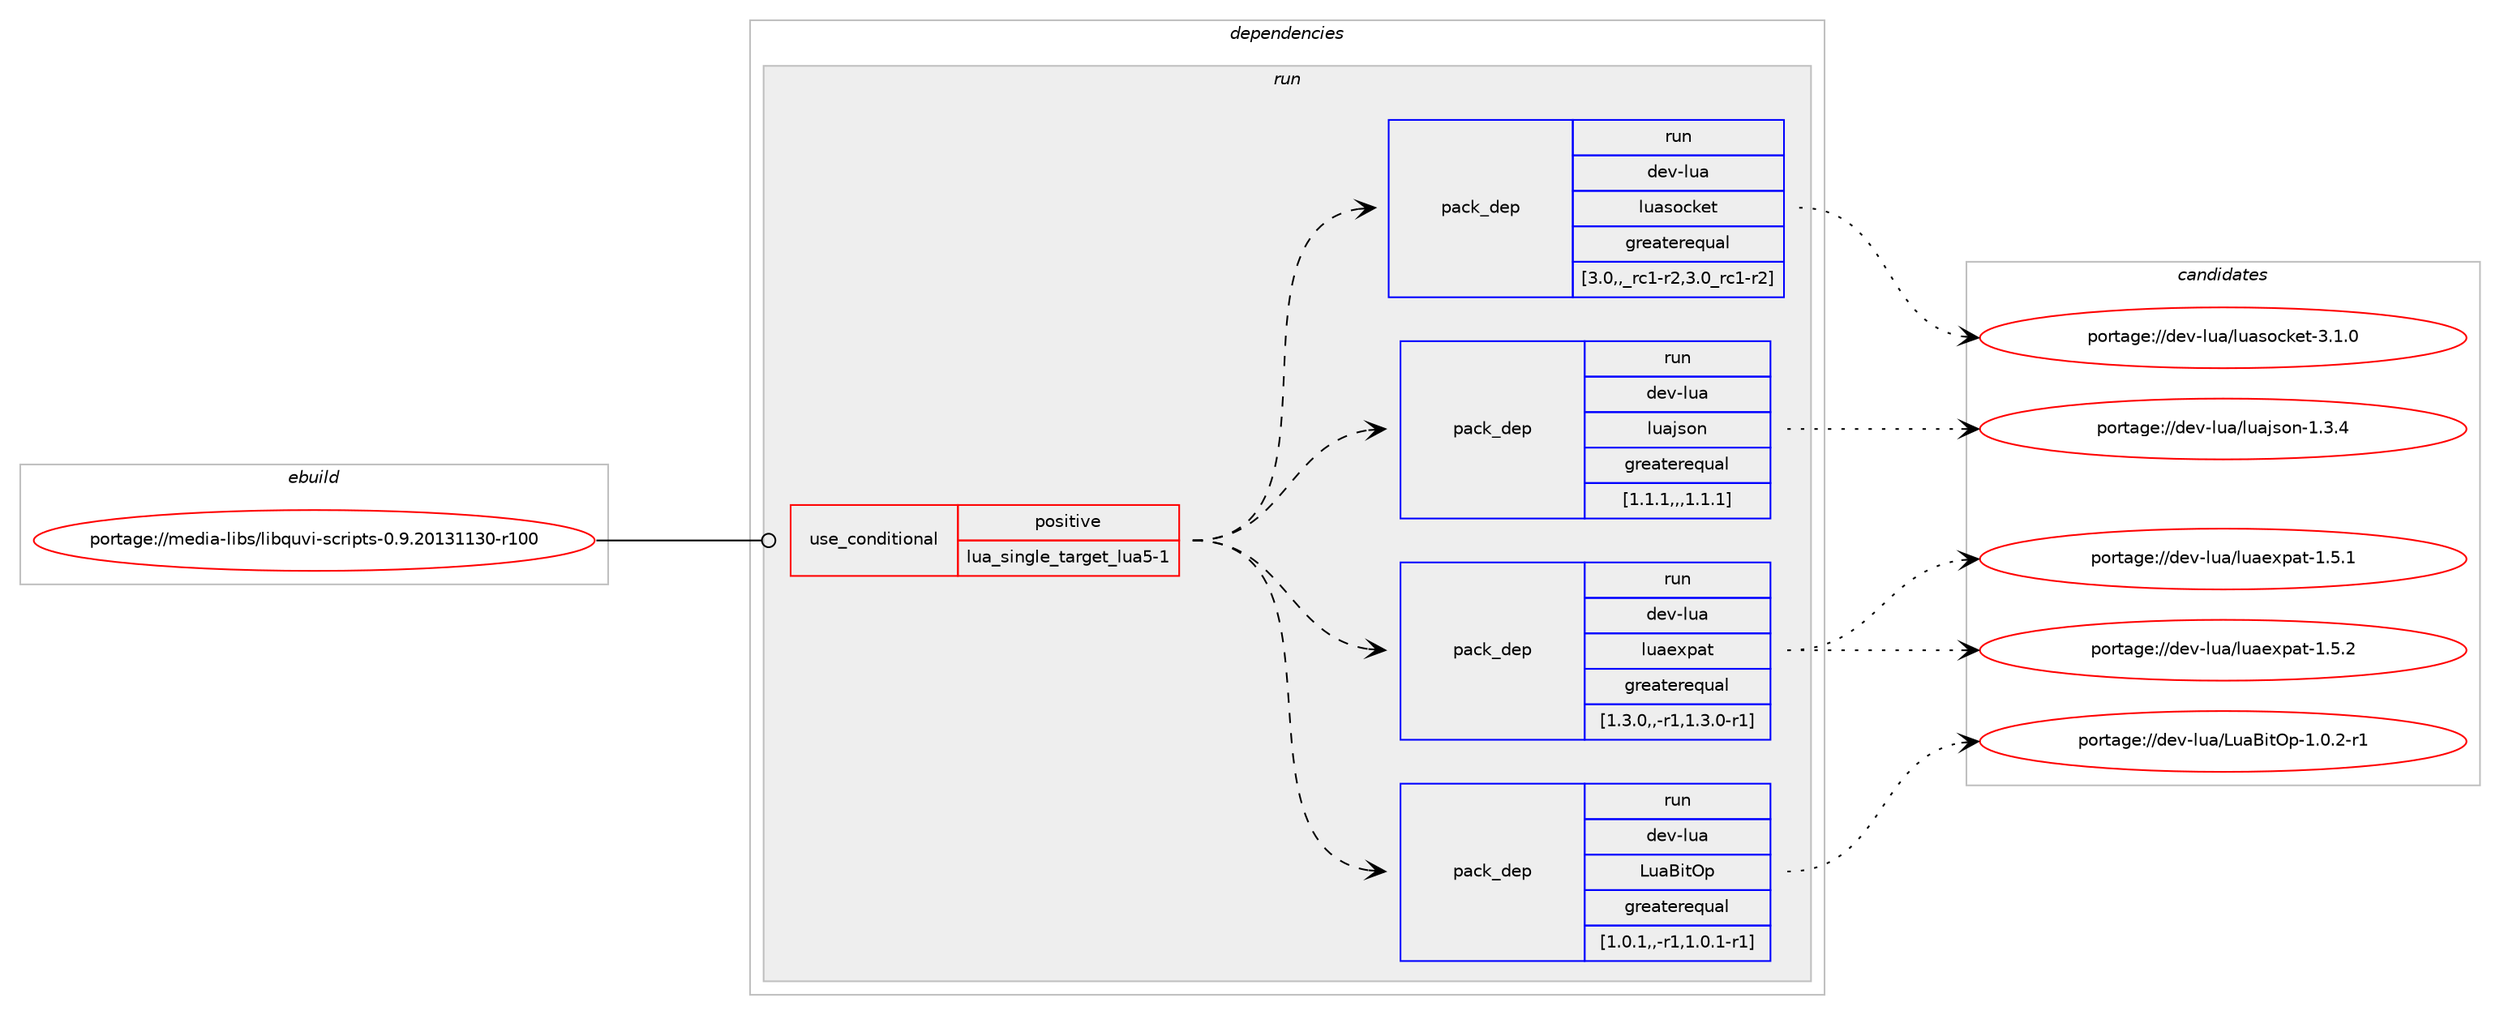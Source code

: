 digraph prolog {

# *************
# Graph options
# *************

newrank=true;
concentrate=true;
compound=true;
graph [rankdir=LR,fontname=Helvetica,fontsize=10,ranksep=1.5];#, ranksep=2.5, nodesep=0.2];
edge  [arrowhead=vee];
node  [fontname=Helvetica,fontsize=10];

# **********
# The ebuild
# **********

subgraph cluster_leftcol {
color=gray;
label=<<i>ebuild</i>>;
id [label="portage://media-libs/libquvi-scripts-0.9.20131130-r100", color=red, width=4, href="../media-libs/libquvi-scripts-0.9.20131130-r100.svg"];
}

# ****************
# The dependencies
# ****************

subgraph cluster_midcol {
color=gray;
label=<<i>dependencies</i>>;
subgraph cluster_compile {
fillcolor="#eeeeee";
style=filled;
label=<<i>compile</i>>;
}
subgraph cluster_compileandrun {
fillcolor="#eeeeee";
style=filled;
label=<<i>compile and run</i>>;
}
subgraph cluster_run {
fillcolor="#eeeeee";
style=filled;
label=<<i>run</i>>;
subgraph cond75774 {
dependency299846 [label=<<TABLE BORDER="0" CELLBORDER="1" CELLSPACING="0" CELLPADDING="4"><TR><TD ROWSPAN="3" CELLPADDING="10">use_conditional</TD></TR><TR><TD>positive</TD></TR><TR><TD>lua_single_target_lua5-1</TD></TR></TABLE>>, shape=none, color=red];
subgraph pack221683 {
dependency299847 [label=<<TABLE BORDER="0" CELLBORDER="1" CELLSPACING="0" CELLPADDING="4" WIDTH="220"><TR><TD ROWSPAN="6" CELLPADDING="30">pack_dep</TD></TR><TR><TD WIDTH="110">run</TD></TR><TR><TD>dev-lua</TD></TR><TR><TD>LuaBitOp</TD></TR><TR><TD>greaterequal</TD></TR><TR><TD>[1.0.1,,-r1,1.0.1-r1]</TD></TR></TABLE>>, shape=none, color=blue];
}
dependency299846:e -> dependency299847:w [weight=20,style="dashed",arrowhead="vee"];
subgraph pack221684 {
dependency299848 [label=<<TABLE BORDER="0" CELLBORDER="1" CELLSPACING="0" CELLPADDING="4" WIDTH="220"><TR><TD ROWSPAN="6" CELLPADDING="30">pack_dep</TD></TR><TR><TD WIDTH="110">run</TD></TR><TR><TD>dev-lua</TD></TR><TR><TD>luaexpat</TD></TR><TR><TD>greaterequal</TD></TR><TR><TD>[1.3.0,,-r1,1.3.0-r1]</TD></TR></TABLE>>, shape=none, color=blue];
}
dependency299846:e -> dependency299848:w [weight=20,style="dashed",arrowhead="vee"];
subgraph pack221685 {
dependency299849 [label=<<TABLE BORDER="0" CELLBORDER="1" CELLSPACING="0" CELLPADDING="4" WIDTH="220"><TR><TD ROWSPAN="6" CELLPADDING="30">pack_dep</TD></TR><TR><TD WIDTH="110">run</TD></TR><TR><TD>dev-lua</TD></TR><TR><TD>luajson</TD></TR><TR><TD>greaterequal</TD></TR><TR><TD>[1.1.1,,,1.1.1]</TD></TR></TABLE>>, shape=none, color=blue];
}
dependency299846:e -> dependency299849:w [weight=20,style="dashed",arrowhead="vee"];
subgraph pack221686 {
dependency299850 [label=<<TABLE BORDER="0" CELLBORDER="1" CELLSPACING="0" CELLPADDING="4" WIDTH="220"><TR><TD ROWSPAN="6" CELLPADDING="30">pack_dep</TD></TR><TR><TD WIDTH="110">run</TD></TR><TR><TD>dev-lua</TD></TR><TR><TD>luasocket</TD></TR><TR><TD>greaterequal</TD></TR><TR><TD>[3.0,,_rc1-r2,3.0_rc1-r2]</TD></TR></TABLE>>, shape=none, color=blue];
}
dependency299846:e -> dependency299850:w [weight=20,style="dashed",arrowhead="vee"];
}
id:e -> dependency299846:w [weight=20,style="solid",arrowhead="odot"];
}
}

# **************
# The candidates
# **************

subgraph cluster_choices {
rank=same;
color=gray;
label=<<i>candidates</i>>;

subgraph choice221683 {
color=black;
nodesep=1;
choice100101118451081179747761179766105116791124549464846504511449 [label="portage://dev-lua/LuaBitOp-1.0.2-r1", color=red, width=4,href="../dev-lua/LuaBitOp-1.0.2-r1.svg"];
dependency299847:e -> choice100101118451081179747761179766105116791124549464846504511449:w [style=dotted,weight="100"];
}
subgraph choice221684 {
color=black;
nodesep=1;
choice1001011184510811797471081179710112011297116454946534650 [label="portage://dev-lua/luaexpat-1.5.2", color=red, width=4,href="../dev-lua/luaexpat-1.5.2.svg"];
choice1001011184510811797471081179710112011297116454946534649 [label="portage://dev-lua/luaexpat-1.5.1", color=red, width=4,href="../dev-lua/luaexpat-1.5.1.svg"];
dependency299848:e -> choice1001011184510811797471081179710112011297116454946534650:w [style=dotted,weight="100"];
dependency299848:e -> choice1001011184510811797471081179710112011297116454946534649:w [style=dotted,weight="100"];
}
subgraph choice221685 {
color=black;
nodesep=1;
choice10010111845108117974710811797106115111110454946514652 [label="portage://dev-lua/luajson-1.3.4", color=red, width=4,href="../dev-lua/luajson-1.3.4.svg"];
dependency299849:e -> choice10010111845108117974710811797106115111110454946514652:w [style=dotted,weight="100"];
}
subgraph choice221686 {
color=black;
nodesep=1;
choice1001011184510811797471081179711511199107101116455146494648 [label="portage://dev-lua/luasocket-3.1.0", color=red, width=4,href="../dev-lua/luasocket-3.1.0.svg"];
dependency299850:e -> choice1001011184510811797471081179711511199107101116455146494648:w [style=dotted,weight="100"];
}
}

}

